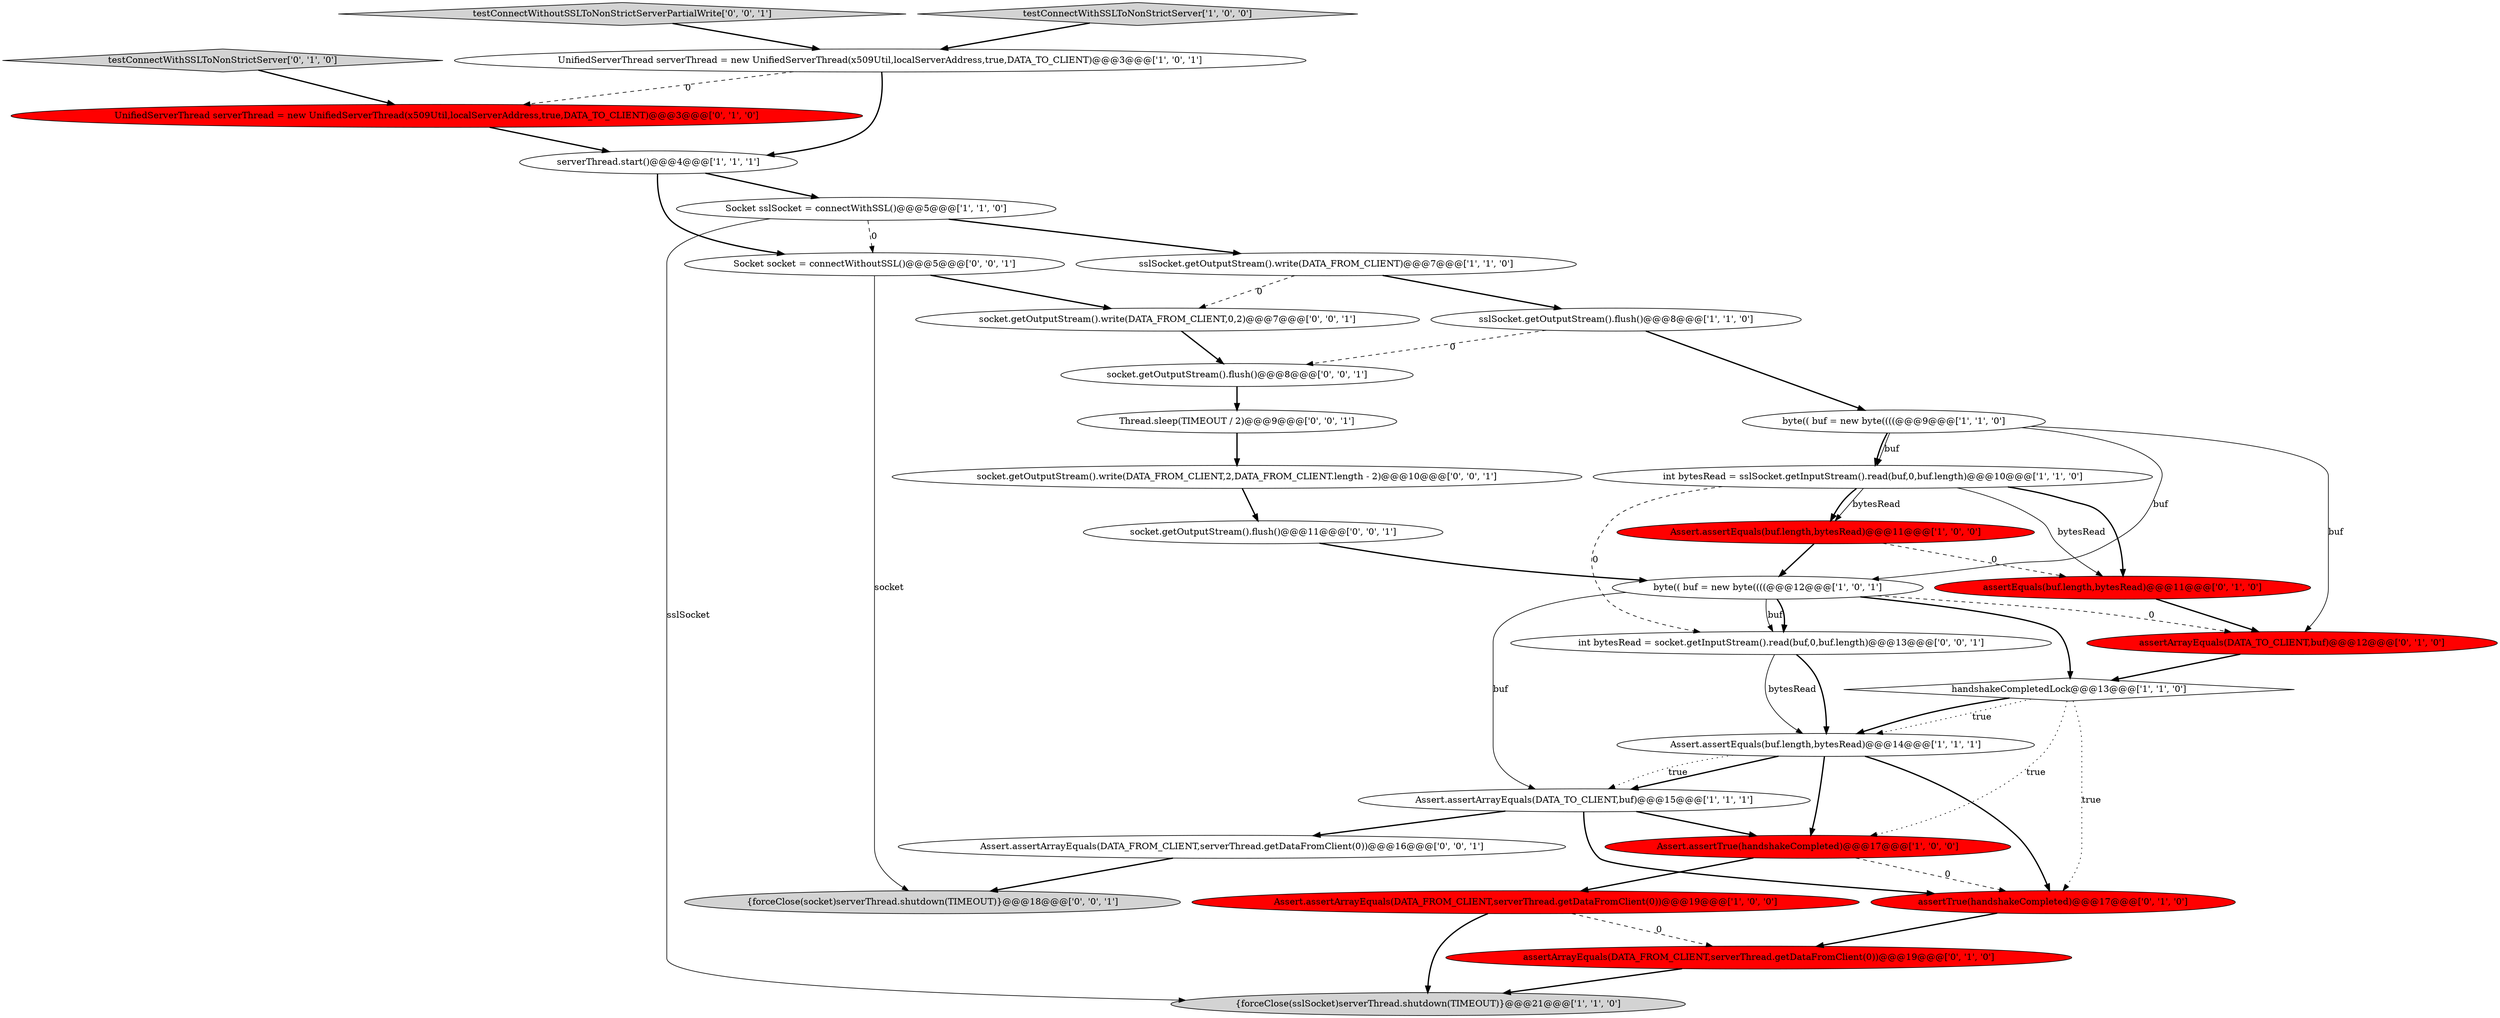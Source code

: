 digraph {
11 [style = filled, label = "byte(( buf = new byte((((@@@9@@@['1', '1', '0']", fillcolor = white, shape = ellipse image = "AAA0AAABBB1BBB"];
26 [style = filled, label = "Socket socket = connectWithoutSSL()@@@5@@@['0', '0', '1']", fillcolor = white, shape = ellipse image = "AAA0AAABBB3BBB"];
1 [style = filled, label = "serverThread.start()@@@4@@@['1', '1', '1']", fillcolor = white, shape = ellipse image = "AAA0AAABBB1BBB"];
5 [style = filled, label = "UnifiedServerThread serverThread = new UnifiedServerThread(x509Util,localServerAddress,true,DATA_TO_CLIENT)@@@3@@@['1', '0', '1']", fillcolor = white, shape = ellipse image = "AAA0AAABBB1BBB"];
12 [style = filled, label = "Assert.assertTrue(handshakeCompleted)@@@17@@@['1', '0', '0']", fillcolor = red, shape = ellipse image = "AAA1AAABBB1BBB"];
22 [style = filled, label = "socket.getOutputStream().write(DATA_FROM_CLIENT,2,DATA_FROM_CLIENT.length - 2)@@@10@@@['0', '0', '1']", fillcolor = white, shape = ellipse image = "AAA0AAABBB3BBB"];
25 [style = filled, label = "socket.getOutputStream().flush()@@@8@@@['0', '0', '1']", fillcolor = white, shape = ellipse image = "AAA0AAABBB3BBB"];
15 [style = filled, label = "int bytesRead = sslSocket.getInputStream().read(buf,0,buf.length)@@@10@@@['1', '1', '0']", fillcolor = white, shape = ellipse image = "AAA0AAABBB1BBB"];
24 [style = filled, label = "testConnectWithoutSSLToNonStrictServerPartialWrite['0', '0', '1']", fillcolor = lightgray, shape = diamond image = "AAA0AAABBB3BBB"];
14 [style = filled, label = "Assert.assertArrayEquals(DATA_TO_CLIENT,buf)@@@15@@@['1', '1', '1']", fillcolor = white, shape = ellipse image = "AAA0AAABBB1BBB"];
29 [style = filled, label = "int bytesRead = socket.getInputStream().read(buf,0,buf.length)@@@13@@@['0', '0', '1']", fillcolor = white, shape = ellipse image = "AAA0AAABBB3BBB"];
17 [style = filled, label = "assertTrue(handshakeCompleted)@@@17@@@['0', '1', '0']", fillcolor = red, shape = ellipse image = "AAA1AAABBB2BBB"];
6 [style = filled, label = "sslSocket.getOutputStream().flush()@@@8@@@['1', '1', '0']", fillcolor = white, shape = ellipse image = "AAA0AAABBB1BBB"];
18 [style = filled, label = "assertEquals(buf.length,bytesRead)@@@11@@@['0', '1', '0']", fillcolor = red, shape = ellipse image = "AAA1AAABBB2BBB"];
20 [style = filled, label = "assertArrayEquals(DATA_FROM_CLIENT,serverThread.getDataFromClient(0))@@@19@@@['0', '1', '0']", fillcolor = red, shape = ellipse image = "AAA1AAABBB2BBB"];
0 [style = filled, label = "{forceClose(sslSocket)serverThread.shutdown(TIMEOUT)}@@@21@@@['1', '1', '0']", fillcolor = lightgray, shape = ellipse image = "AAA0AAABBB1BBB"];
23 [style = filled, label = "Assert.assertArrayEquals(DATA_FROM_CLIENT,serverThread.getDataFromClient(0))@@@16@@@['0', '0', '1']", fillcolor = white, shape = ellipse image = "AAA0AAABBB3BBB"];
10 [style = filled, label = "Socket sslSocket = connectWithSSL()@@@5@@@['1', '1', '0']", fillcolor = white, shape = ellipse image = "AAA0AAABBB1BBB"];
28 [style = filled, label = "Thread.sleep(TIMEOUT / 2)@@@9@@@['0', '0', '1']", fillcolor = white, shape = ellipse image = "AAA0AAABBB3BBB"];
3 [style = filled, label = "Assert.assertEquals(buf.length,bytesRead)@@@14@@@['1', '1', '1']", fillcolor = white, shape = ellipse image = "AAA0AAABBB1BBB"];
16 [style = filled, label = "assertArrayEquals(DATA_TO_CLIENT,buf)@@@12@@@['0', '1', '0']", fillcolor = red, shape = ellipse image = "AAA1AAABBB2BBB"];
4 [style = filled, label = "sslSocket.getOutputStream().write(DATA_FROM_CLIENT)@@@7@@@['1', '1', '0']", fillcolor = white, shape = ellipse image = "AAA0AAABBB1BBB"];
21 [style = filled, label = "testConnectWithSSLToNonStrictServer['0', '1', '0']", fillcolor = lightgray, shape = diamond image = "AAA0AAABBB2BBB"];
31 [style = filled, label = "socket.getOutputStream().flush()@@@11@@@['0', '0', '1']", fillcolor = white, shape = ellipse image = "AAA0AAABBB3BBB"];
19 [style = filled, label = "UnifiedServerThread serverThread = new UnifiedServerThread(x509Util,localServerAddress,true,DATA_TO_CLIENT)@@@3@@@['0', '1', '0']", fillcolor = red, shape = ellipse image = "AAA1AAABBB2BBB"];
27 [style = filled, label = "socket.getOutputStream().write(DATA_FROM_CLIENT,0,2)@@@7@@@['0', '0', '1']", fillcolor = white, shape = ellipse image = "AAA0AAABBB3BBB"];
30 [style = filled, label = "{forceClose(socket)serverThread.shutdown(TIMEOUT)}@@@18@@@['0', '0', '1']", fillcolor = lightgray, shape = ellipse image = "AAA0AAABBB3BBB"];
8 [style = filled, label = "Assert.assertEquals(buf.length,bytesRead)@@@11@@@['1', '0', '0']", fillcolor = red, shape = ellipse image = "AAA1AAABBB1BBB"];
9 [style = filled, label = "byte(( buf = new byte((((@@@12@@@['1', '0', '1']", fillcolor = white, shape = ellipse image = "AAA0AAABBB1BBB"];
2 [style = filled, label = "handshakeCompletedLock@@@13@@@['1', '1', '0']", fillcolor = white, shape = diamond image = "AAA0AAABBB1BBB"];
13 [style = filled, label = "Assert.assertArrayEquals(DATA_FROM_CLIENT,serverThread.getDataFromClient(0))@@@19@@@['1', '0', '0']", fillcolor = red, shape = ellipse image = "AAA1AAABBB1BBB"];
7 [style = filled, label = "testConnectWithSSLToNonStrictServer['1', '0', '0']", fillcolor = lightgray, shape = diamond image = "AAA0AAABBB1BBB"];
9->29 [style = solid, label="buf"];
2->3 [style = dotted, label="true"];
15->8 [style = solid, label="bytesRead"];
25->28 [style = bold, label=""];
9->16 [style = dashed, label="0"];
29->3 [style = solid, label="bytesRead"];
23->30 [style = bold, label=""];
21->19 [style = bold, label=""];
4->6 [style = bold, label=""];
9->2 [style = bold, label=""];
31->9 [style = bold, label=""];
13->20 [style = dashed, label="0"];
2->3 [style = bold, label=""];
29->3 [style = bold, label=""];
3->14 [style = bold, label=""];
20->0 [style = bold, label=""];
2->17 [style = dotted, label="true"];
22->31 [style = bold, label=""];
12->17 [style = dashed, label="0"];
4->27 [style = dashed, label="0"];
14->17 [style = bold, label=""];
15->29 [style = dashed, label="0"];
3->12 [style = bold, label=""];
16->2 [style = bold, label=""];
1->26 [style = bold, label=""];
11->16 [style = solid, label="buf"];
15->18 [style = bold, label=""];
11->15 [style = bold, label=""];
24->5 [style = bold, label=""];
11->9 [style = solid, label="buf"];
3->14 [style = dotted, label="true"];
12->13 [style = bold, label=""];
5->1 [style = bold, label=""];
19->1 [style = bold, label=""];
26->27 [style = bold, label=""];
7->5 [style = bold, label=""];
11->15 [style = solid, label="buf"];
26->30 [style = solid, label="socket"];
10->26 [style = dashed, label="0"];
10->0 [style = solid, label="sslSocket"];
14->23 [style = bold, label=""];
6->25 [style = dashed, label="0"];
9->14 [style = solid, label="buf"];
6->11 [style = bold, label=""];
14->12 [style = bold, label=""];
15->18 [style = solid, label="bytesRead"];
8->9 [style = bold, label=""];
10->4 [style = bold, label=""];
2->12 [style = dotted, label="true"];
3->17 [style = bold, label=""];
8->18 [style = dashed, label="0"];
1->10 [style = bold, label=""];
9->29 [style = bold, label=""];
5->19 [style = dashed, label="0"];
27->25 [style = bold, label=""];
15->8 [style = bold, label=""];
28->22 [style = bold, label=""];
13->0 [style = bold, label=""];
17->20 [style = bold, label=""];
18->16 [style = bold, label=""];
}

